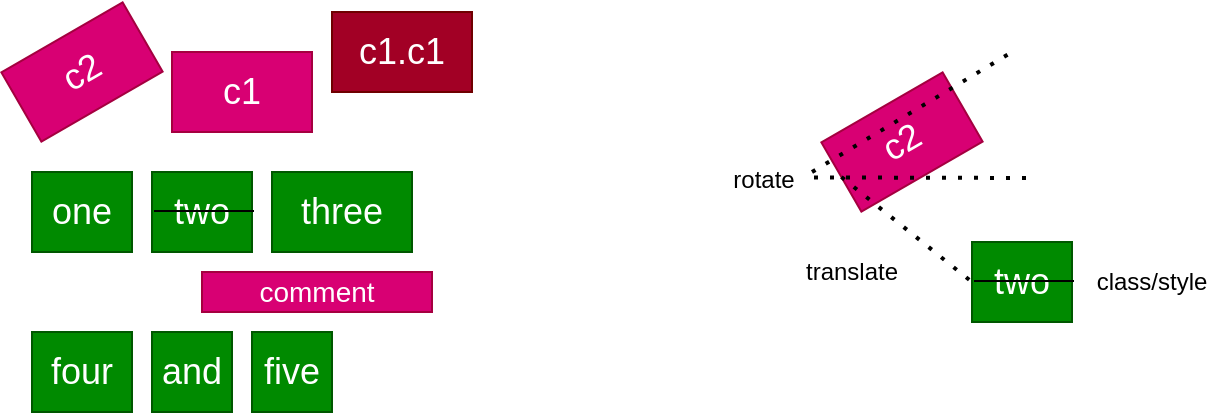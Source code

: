 <mxfile version="20.7.4" type="device"><diagram id="yomqynikTAq0sPBZZIqE" name="Page-1"><mxGraphModel dx="818" dy="1086" grid="1" gridSize="10" guides="1" tooltips="1" connect="1" arrows="1" fold="1" page="1" pageScale="1" pageWidth="827" pageHeight="1169" math="0" shadow="0"><root><mxCell id="0"/><mxCell id="1" parent="0"/><mxCell id="43g0dRrPiJAMK4Bs8c5g-1" value="one" style="rounded=0;whiteSpace=wrap;html=1;fontSize=18;fillColor=#008a00;fontColor=#ffffff;strokeColor=#005700;" vertex="1" parent="1"><mxGeometry x="80" y="120" width="50" height="40" as="geometry"/></mxCell><mxCell id="43g0dRrPiJAMK4Bs8c5g-2" value="two" style="rounded=0;whiteSpace=wrap;html=1;fontSize=18;fillColor=#008a00;fontColor=#ffffff;strokeColor=#005700;" vertex="1" parent="1"><mxGeometry x="140" y="120" width="50" height="40" as="geometry"/></mxCell><mxCell id="43g0dRrPiJAMK4Bs8c5g-4" value="three" style="rounded=0;whiteSpace=wrap;html=1;fontSize=18;fillColor=#008a00;fontColor=#ffffff;strokeColor=#005700;" vertex="1" parent="1"><mxGeometry x="200" y="120" width="70" height="40" as="geometry"/></mxCell><mxCell id="43g0dRrPiJAMK4Bs8c5g-5" value="four" style="rounded=0;whiteSpace=wrap;html=1;fontSize=18;fillColor=#008a00;fontColor=#ffffff;strokeColor=#005700;" vertex="1" parent="1"><mxGeometry x="80" y="200" width="50" height="40" as="geometry"/></mxCell><mxCell id="43g0dRrPiJAMK4Bs8c5g-6" value="and" style="rounded=0;whiteSpace=wrap;html=1;fontSize=18;fillColor=#008a00;fontColor=#ffffff;strokeColor=#005700;" vertex="1" parent="1"><mxGeometry x="140" y="200" width="40" height="40" as="geometry"/></mxCell><mxCell id="43g0dRrPiJAMK4Bs8c5g-7" value="five" style="rounded=0;whiteSpace=wrap;html=1;fontSize=18;fillColor=#008a00;fontColor=#ffffff;strokeColor=#005700;" vertex="1" parent="1"><mxGeometry x="190" y="200" width="40" height="40" as="geometry"/></mxCell><mxCell id="43g0dRrPiJAMK4Bs8c5g-8" value="c1" style="rounded=0;whiteSpace=wrap;html=1;fontSize=18;fillColor=#d80073;fontColor=#ffffff;strokeColor=#A50040;" vertex="1" parent="1"><mxGeometry x="150" y="60" width="70" height="40" as="geometry"/></mxCell><mxCell id="43g0dRrPiJAMK4Bs8c5g-9" value="c1.c1" style="rounded=0;whiteSpace=wrap;html=1;fontSize=18;fillColor=#a20025;fontColor=#ffffff;strokeColor=#6F0000;" vertex="1" parent="1"><mxGeometry x="230" y="40" width="70" height="40" as="geometry"/></mxCell><mxCell id="43g0dRrPiJAMK4Bs8c5g-10" value="c2" style="rounded=0;whiteSpace=wrap;html=1;fontSize=18;rotation=-30;fillColor=#d80073;fontColor=#ffffff;strokeColor=#A50040;" vertex="1" parent="1"><mxGeometry x="70" y="50" width="70" height="40" as="geometry"/></mxCell><mxCell id="43g0dRrPiJAMK4Bs8c5g-11" value="" style="endArrow=none;html=1;rounded=0;fontSize=18;" edge="1" parent="1"><mxGeometry width="50" height="50" relative="1" as="geometry"><mxPoint x="141" y="139.5" as="sourcePoint"/><mxPoint x="191" y="139.5" as="targetPoint"/></mxGeometry></mxCell><mxCell id="43g0dRrPiJAMK4Bs8c5g-12" value="comment" style="rounded=0;whiteSpace=wrap;html=1;fontSize=14;fillColor=#d80073;fontColor=#ffffff;strokeColor=#A50040;" vertex="1" parent="1"><mxGeometry x="165" y="170" width="115" height="20" as="geometry"/></mxCell><mxCell id="43g0dRrPiJAMK4Bs8c5g-13" value="two" style="rounded=0;whiteSpace=wrap;html=1;fontSize=18;fillColor=#008a00;fontColor=#ffffff;strokeColor=#005700;" vertex="1" parent="1"><mxGeometry x="550" y="155" width="50" height="40" as="geometry"/></mxCell><mxCell id="43g0dRrPiJAMK4Bs8c5g-14" value="c2" style="rounded=0;whiteSpace=wrap;html=1;fontSize=18;rotation=-30;fillColor=#d80073;fontColor=#ffffff;strokeColor=#A50040;" vertex="1" parent="1"><mxGeometry x="480" y="85" width="70" height="40" as="geometry"/></mxCell><mxCell id="43g0dRrPiJAMK4Bs8c5g-15" value="" style="endArrow=none;html=1;rounded=0;fontSize=18;" edge="1" parent="1"><mxGeometry width="50" height="50" relative="1" as="geometry"><mxPoint x="551" y="174.5" as="sourcePoint"/><mxPoint x="601" y="174.5" as="targetPoint"/></mxGeometry></mxCell><mxCell id="43g0dRrPiJAMK4Bs8c5g-16" value="" style="endArrow=none;dashed=1;html=1;dashPattern=1 3;strokeWidth=2;rounded=0;fontSize=14;entryX=0;entryY=0.5;entryDx=0;entryDy=0;exitX=0;exitY=0.5;exitDx=0;exitDy=0;" edge="1" parent="1" source="43g0dRrPiJAMK4Bs8c5g-14" target="43g0dRrPiJAMK4Bs8c5g-13"><mxGeometry width="50" height="50" relative="1" as="geometry"><mxPoint x="400" y="230" as="sourcePoint"/><mxPoint x="450" y="180" as="targetPoint"/></mxGeometry></mxCell><mxCell id="43g0dRrPiJAMK4Bs8c5g-17" value="translate" style="text;html=1;strokeColor=none;fillColor=none;align=center;verticalAlign=middle;whiteSpace=wrap;rounded=0;fontSize=12;" vertex="1" parent="1"><mxGeometry x="460" y="160" width="60" height="20" as="geometry"/></mxCell><mxCell id="43g0dRrPiJAMK4Bs8c5g-18" value="rotate" style="text;html=1;strokeColor=none;fillColor=none;align=center;verticalAlign=middle;whiteSpace=wrap;rounded=0;fontSize=12;" vertex="1" parent="1"><mxGeometry x="421" y="114" width="50" height="20" as="geometry"/></mxCell><mxCell id="43g0dRrPiJAMK4Bs8c5g-19" value="" style="endArrow=none;dashed=1;html=1;dashPattern=1 3;strokeWidth=2;rounded=0;fontSize=12;" edge="1" parent="1"><mxGeometry width="50" height="50" relative="1" as="geometry"><mxPoint x="471" y="122.71" as="sourcePoint"/><mxPoint x="580" y="123" as="targetPoint"/></mxGeometry></mxCell><mxCell id="43g0dRrPiJAMK4Bs8c5g-20" value="" style="endArrow=none;dashed=1;html=1;dashPattern=1 3;strokeWidth=2;rounded=0;fontSize=12;" edge="1" parent="1"><mxGeometry width="50" height="50" relative="1" as="geometry"><mxPoint x="470" y="120" as="sourcePoint"/><mxPoint x="570" y="60" as="targetPoint"/></mxGeometry></mxCell><mxCell id="43g0dRrPiJAMK4Bs8c5g-22" value="class/style" style="text;html=1;strokeColor=none;fillColor=none;align=center;verticalAlign=middle;whiteSpace=wrap;rounded=0;fontSize=12;" vertex="1" parent="1"><mxGeometry x="610" y="165" width="60" height="20" as="geometry"/></mxCell></root></mxGraphModel></diagram></mxfile>